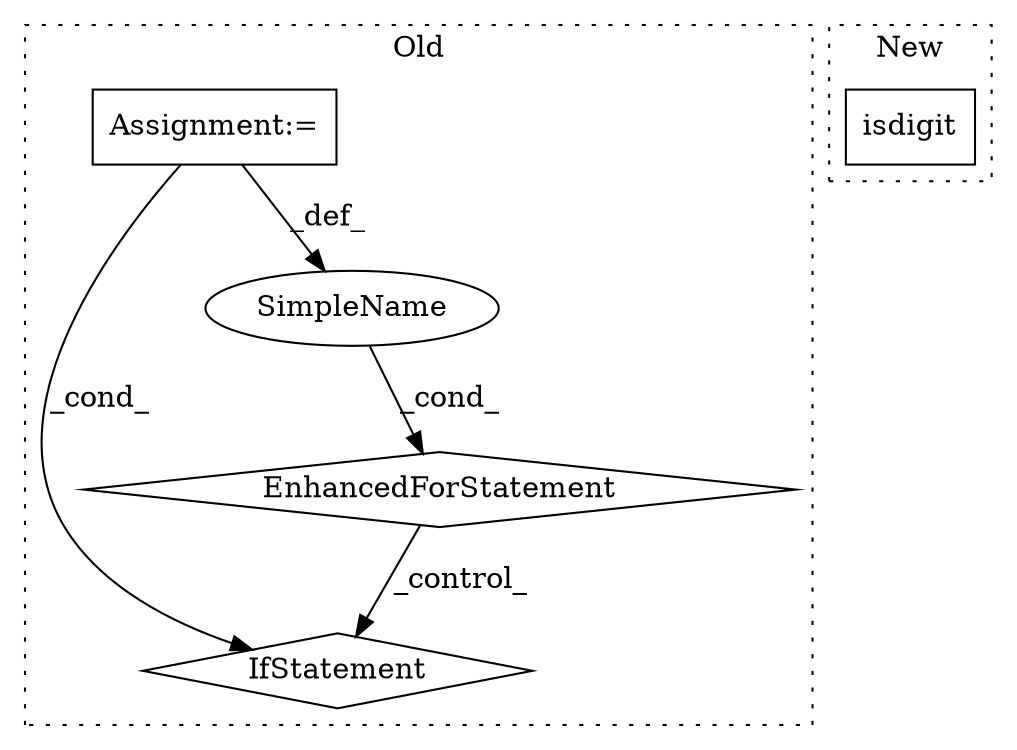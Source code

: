 digraph G {
subgraph cluster0 {
1 [label="EnhancedForStatement" a="70" s="5643,5718" l="53,2" shape="diamond"];
3 [label="IfStatement" a="25" s="5847,6005" l="4,2" shape="diamond"];
4 [label="SimpleName" a="42" s="5700" l="7" shape="ellipse"];
5 [label="Assignment:=" a="7" s="5643,5718" l="53,2" shape="box"];
label = "Old";
style="dotted";
}
subgraph cluster1 {
2 [label="isdigit" a="32" s="5967" l="9" shape="box"];
label = "New";
style="dotted";
}
1 -> 3 [label="_control_"];
4 -> 1 [label="_cond_"];
5 -> 3 [label="_cond_"];
5 -> 4 [label="_def_"];
}